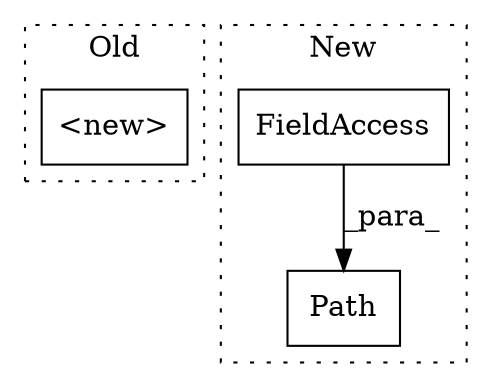 digraph G {
subgraph cluster0 {
1 [label="<new>" a="14" s="660" l="11" shape="box"];
label = "Old";
style="dotted";
}
subgraph cluster1 {
2 [label="Path" a="32" s="658,671" l="5,1" shape="box"];
3 [label="FieldAccess" a="22" s="663" l="8" shape="box"];
label = "New";
style="dotted";
}
3 -> 2 [label="_para_"];
}